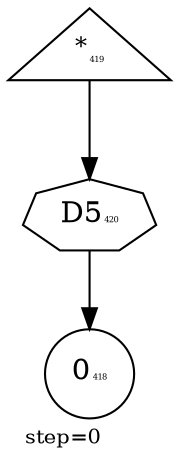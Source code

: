 digraph {
  graph  [labelloc=bottom,labeljust=left,fontsize="10",label="step=0"];
  "418" [shape=circle,peripheries="1",label=<0<FONT POINT-SIZE='4'>418</FONT>>,labelfontcolor=black,color=black];
  "419" [shape=triangle,peripheries="1",label=<<SUP>*</SUP><FONT POINT-SIZE='4'>419</FONT>>,labelfontcolor=black,color=black];
  "420" [label=<D5<FONT POINT-SIZE='4'>420</FONT>>,peripheries="1",color=black,shape=septagon];
  "419" -> "420" [color=black];
  "420" -> "418" [color=black];
}